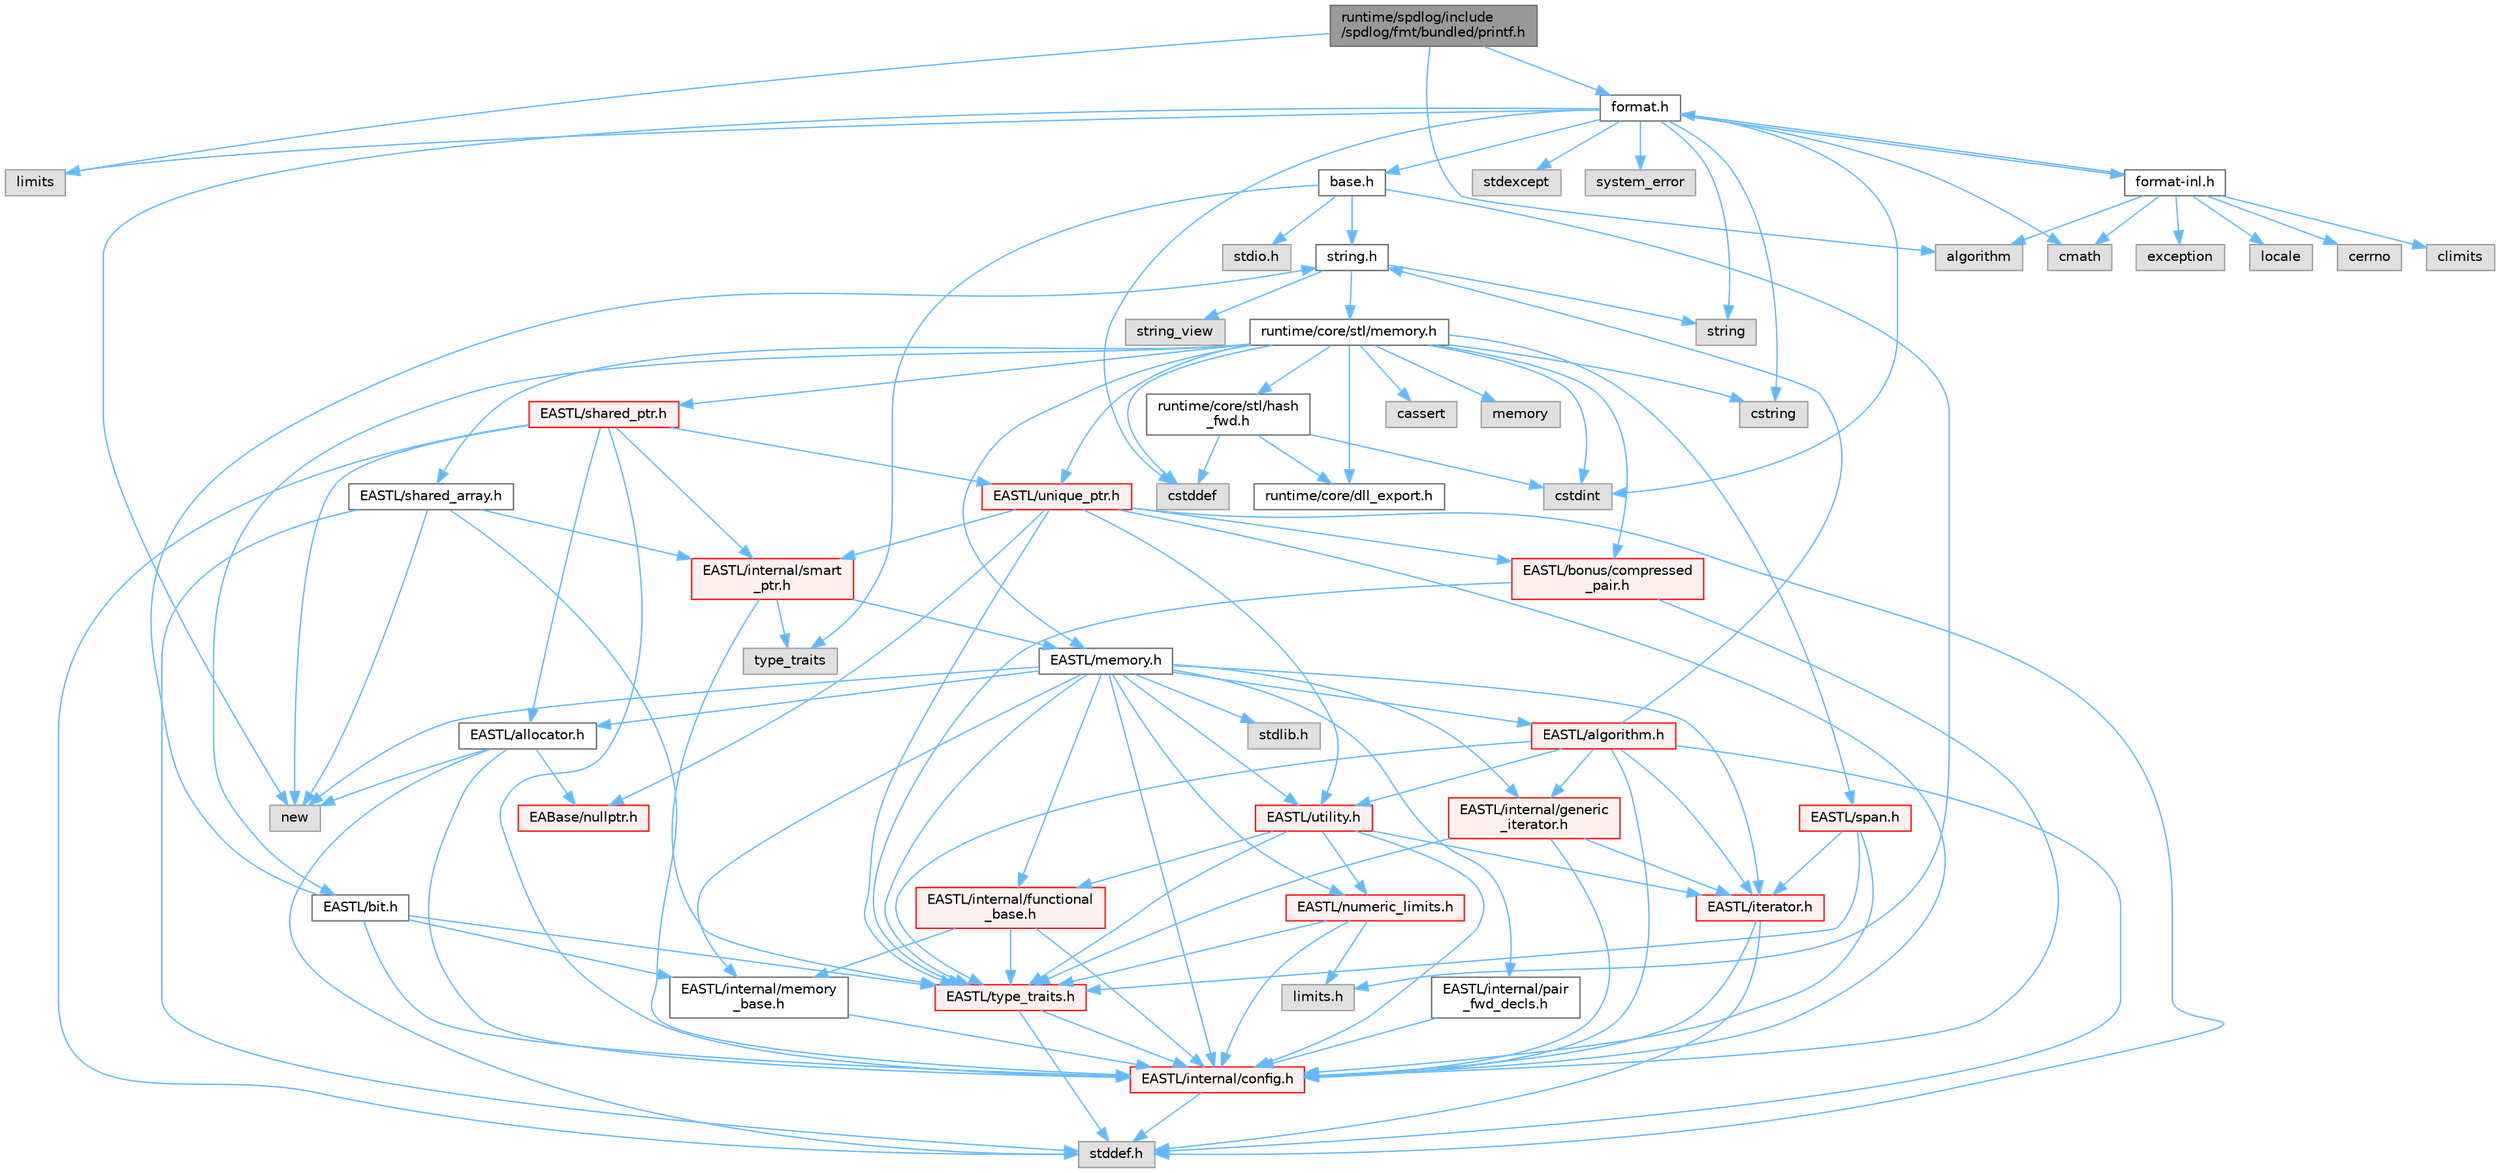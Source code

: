 digraph "runtime/spdlog/include/spdlog/fmt/bundled/printf.h"
{
 // LATEX_PDF_SIZE
  bgcolor="transparent";
  edge [fontname=Helvetica,fontsize=10,labelfontname=Helvetica,labelfontsize=10];
  node [fontname=Helvetica,fontsize=10,shape=box,height=0.2,width=0.4];
  Node1 [id="Node000001",label="runtime/spdlog/include\l/spdlog/fmt/bundled/printf.h",height=0.2,width=0.4,color="gray40", fillcolor="grey60", style="filled", fontcolor="black",tooltip=" "];
  Node1 -> Node2 [id="edge1_Node000001_Node000002",color="steelblue1",style="solid",tooltip=" "];
  Node2 [id="Node000002",label="algorithm",height=0.2,width=0.4,color="grey60", fillcolor="#E0E0E0", style="filled",tooltip=" "];
  Node1 -> Node3 [id="edge2_Node000001_Node000003",color="steelblue1",style="solid",tooltip=" "];
  Node3 [id="Node000003",label="limits",height=0.2,width=0.4,color="grey60", fillcolor="#E0E0E0", style="filled",tooltip=" "];
  Node1 -> Node4 [id="edge3_Node000001_Node000004",color="steelblue1",style="solid",tooltip=" "];
  Node4 [id="Node000004",label="format.h",height=0.2,width=0.4,color="grey40", fillcolor="white", style="filled",URL="$spdlog_2include_2spdlog_2fmt_2bundled_2format_8h.html",tooltip=" "];
  Node4 -> Node5 [id="edge4_Node000004_Node000005",color="steelblue1",style="solid",tooltip=" "];
  Node5 [id="Node000005",label="base.h",height=0.2,width=0.4,color="grey40", fillcolor="white", style="filled",URL="$base_8h.html",tooltip=" "];
  Node5 -> Node6 [id="edge5_Node000005_Node000006",color="steelblue1",style="solid",tooltip=" "];
  Node6 [id="Node000006",label="limits.h",height=0.2,width=0.4,color="grey60", fillcolor="#E0E0E0", style="filled",tooltip=" "];
  Node5 -> Node7 [id="edge6_Node000005_Node000007",color="steelblue1",style="solid",tooltip=" "];
  Node7 [id="Node000007",label="stdio.h",height=0.2,width=0.4,color="grey60", fillcolor="#E0E0E0", style="filled",tooltip=" "];
  Node5 -> Node8 [id="edge7_Node000005_Node000008",color="steelblue1",style="solid",tooltip=" "];
  Node8 [id="Node000008",label="string.h",height=0.2,width=0.4,color="grey40", fillcolor="white", style="filled",URL="$string_8h.html",tooltip=" "];
  Node8 -> Node9 [id="edge8_Node000008_Node000009",color="steelblue1",style="solid",tooltip=" "];
  Node9 [id="Node000009",label="string",height=0.2,width=0.4,color="grey60", fillcolor="#E0E0E0", style="filled",tooltip=" "];
  Node8 -> Node10 [id="edge9_Node000008_Node000010",color="steelblue1",style="solid",tooltip=" "];
  Node10 [id="Node000010",label="string_view",height=0.2,width=0.4,color="grey60", fillcolor="#E0E0E0", style="filled",tooltip=" "];
  Node8 -> Node11 [id="edge10_Node000008_Node000011",color="steelblue1",style="solid",tooltip=" "];
  Node11 [id="Node000011",label="runtime/core/stl/memory.h",height=0.2,width=0.4,color="grey40", fillcolor="white", style="filled",URL="$core_2stl_2memory_8h.html",tooltip=" "];
  Node11 -> Node12 [id="edge11_Node000011_Node000012",color="steelblue1",style="solid",tooltip=" "];
  Node12 [id="Node000012",label="cstddef",height=0.2,width=0.4,color="grey60", fillcolor="#E0E0E0", style="filled",tooltip=" "];
  Node11 -> Node13 [id="edge12_Node000011_Node000013",color="steelblue1",style="solid",tooltip=" "];
  Node13 [id="Node000013",label="cstdint",height=0.2,width=0.4,color="grey60", fillcolor="#E0E0E0", style="filled",tooltip=" "];
  Node11 -> Node14 [id="edge13_Node000011_Node000014",color="steelblue1",style="solid",tooltip=" "];
  Node14 [id="Node000014",label="cassert",height=0.2,width=0.4,color="grey60", fillcolor="#E0E0E0", style="filled",tooltip=" "];
  Node11 -> Node15 [id="edge14_Node000011_Node000015",color="steelblue1",style="solid",tooltip=" "];
  Node15 [id="Node000015",label="memory",height=0.2,width=0.4,color="grey60", fillcolor="#E0E0E0", style="filled",tooltip=" "];
  Node11 -> Node16 [id="edge15_Node000011_Node000016",color="steelblue1",style="solid",tooltip=" "];
  Node16 [id="Node000016",label="cstring",height=0.2,width=0.4,color="grey60", fillcolor="#E0E0E0", style="filled",tooltip=" "];
  Node11 -> Node17 [id="edge16_Node000011_Node000017",color="steelblue1",style="solid",tooltip=" "];
  Node17 [id="Node000017",label="EASTL/bit.h",height=0.2,width=0.4,color="grey40", fillcolor="white", style="filled",URL="$bit_8h.html",tooltip=" "];
  Node17 -> Node18 [id="edge17_Node000017_Node000018",color="steelblue1",style="solid",tooltip=" "];
  Node18 [id="Node000018",label="EASTL/internal/config.h",height=0.2,width=0.4,color="red", fillcolor="#FFF0F0", style="filled",URL="$config_8h.html",tooltip=" "];
  Node18 -> Node26 [id="edge18_Node000018_Node000026",color="steelblue1",style="solid",tooltip=" "];
  Node26 [id="Node000026",label="stddef.h",height=0.2,width=0.4,color="grey60", fillcolor="#E0E0E0", style="filled",tooltip=" "];
  Node17 -> Node27 [id="edge19_Node000017_Node000027",color="steelblue1",style="solid",tooltip=" "];
  Node27 [id="Node000027",label="EASTL/internal/memory\l_base.h",height=0.2,width=0.4,color="grey40", fillcolor="white", style="filled",URL="$memory__base_8h.html",tooltip=" "];
  Node27 -> Node18 [id="edge20_Node000027_Node000018",color="steelblue1",style="solid",tooltip=" "];
  Node17 -> Node28 [id="edge21_Node000017_Node000028",color="steelblue1",style="solid",tooltip=" "];
  Node28 [id="Node000028",label="EASTL/type_traits.h",height=0.2,width=0.4,color="red", fillcolor="#FFF0F0", style="filled",URL="$_e_a_s_t_l_2include_2_e_a_s_t_l_2type__traits_8h.html",tooltip=" "];
  Node28 -> Node18 [id="edge22_Node000028_Node000018",color="steelblue1",style="solid",tooltip=" "];
  Node28 -> Node26 [id="edge23_Node000028_Node000026",color="steelblue1",style="solid",tooltip=" "];
  Node17 -> Node8 [id="edge24_Node000017_Node000008",color="steelblue1",style="solid",tooltip=" "];
  Node11 -> Node37 [id="edge25_Node000011_Node000037",color="steelblue1",style="solid",tooltip=" "];
  Node37 [id="Node000037",label="EASTL/memory.h",height=0.2,width=0.4,color="grey40", fillcolor="white", style="filled",URL="$_e_a_s_t_l_2include_2_e_a_s_t_l_2memory_8h.html",tooltip=" "];
  Node37 -> Node18 [id="edge26_Node000037_Node000018",color="steelblue1",style="solid",tooltip=" "];
  Node37 -> Node27 [id="edge27_Node000037_Node000027",color="steelblue1",style="solid",tooltip=" "];
  Node37 -> Node38 [id="edge28_Node000037_Node000038",color="steelblue1",style="solid",tooltip=" "];
  Node38 [id="Node000038",label="EASTL/internal/generic\l_iterator.h",height=0.2,width=0.4,color="red", fillcolor="#FFF0F0", style="filled",URL="$generic__iterator_8h.html",tooltip=" "];
  Node38 -> Node18 [id="edge29_Node000038_Node000018",color="steelblue1",style="solid",tooltip=" "];
  Node38 -> Node39 [id="edge30_Node000038_Node000039",color="steelblue1",style="solid",tooltip=" "];
  Node39 [id="Node000039",label="EASTL/iterator.h",height=0.2,width=0.4,color="red", fillcolor="#FFF0F0", style="filled",URL="$_e_a_s_t_l_2include_2_e_a_s_t_l_2iterator_8h.html",tooltip=" "];
  Node39 -> Node18 [id="edge31_Node000039_Node000018",color="steelblue1",style="solid",tooltip=" "];
  Node39 -> Node26 [id="edge32_Node000039_Node000026",color="steelblue1",style="solid",tooltip=" "];
  Node38 -> Node28 [id="edge33_Node000038_Node000028",color="steelblue1",style="solid",tooltip=" "];
  Node37 -> Node42 [id="edge34_Node000037_Node000042",color="steelblue1",style="solid",tooltip=" "];
  Node42 [id="Node000042",label="EASTL/internal/pair\l_fwd_decls.h",height=0.2,width=0.4,color="grey40", fillcolor="white", style="filled",URL="$pair__fwd__decls_8h.html",tooltip=" "];
  Node42 -> Node18 [id="edge35_Node000042_Node000018",color="steelblue1",style="solid",tooltip=" "];
  Node37 -> Node43 [id="edge36_Node000037_Node000043",color="steelblue1",style="solid",tooltip=" "];
  Node43 [id="Node000043",label="EASTL/internal/functional\l_base.h",height=0.2,width=0.4,color="red", fillcolor="#FFF0F0", style="filled",URL="$functional__base_8h.html",tooltip=" "];
  Node43 -> Node18 [id="edge37_Node000043_Node000018",color="steelblue1",style="solid",tooltip=" "];
  Node43 -> Node27 [id="edge38_Node000043_Node000027",color="steelblue1",style="solid",tooltip=" "];
  Node43 -> Node28 [id="edge39_Node000043_Node000028",color="steelblue1",style="solid",tooltip=" "];
  Node37 -> Node44 [id="edge40_Node000037_Node000044",color="steelblue1",style="solid",tooltip=" "];
  Node44 [id="Node000044",label="EASTL/algorithm.h",height=0.2,width=0.4,color="red", fillcolor="#FFF0F0", style="filled",URL="$_e_a_s_t_l_2include_2_e_a_s_t_l_2algorithm_8h.html",tooltip=" "];
  Node44 -> Node18 [id="edge41_Node000044_Node000018",color="steelblue1",style="solid",tooltip=" "];
  Node44 -> Node28 [id="edge42_Node000044_Node000028",color="steelblue1",style="solid",tooltip=" "];
  Node44 -> Node39 [id="edge43_Node000044_Node000039",color="steelblue1",style="solid",tooltip=" "];
  Node44 -> Node54 [id="edge44_Node000044_Node000054",color="steelblue1",style="solid",tooltip=" "];
  Node54 [id="Node000054",label="EASTL/utility.h",height=0.2,width=0.4,color="red", fillcolor="#FFF0F0", style="filled",URL="$_e_a_s_t_l_2include_2_e_a_s_t_l_2utility_8h.html",tooltip=" "];
  Node54 -> Node18 [id="edge45_Node000054_Node000018",color="steelblue1",style="solid",tooltip=" "];
  Node54 -> Node28 [id="edge46_Node000054_Node000028",color="steelblue1",style="solid",tooltip=" "];
  Node54 -> Node39 [id="edge47_Node000054_Node000039",color="steelblue1",style="solid",tooltip=" "];
  Node54 -> Node55 [id="edge48_Node000054_Node000055",color="steelblue1",style="solid",tooltip=" "];
  Node55 [id="Node000055",label="EASTL/numeric_limits.h",height=0.2,width=0.4,color="red", fillcolor="#FFF0F0", style="filled",URL="$numeric__limits_8h.html",tooltip=" "];
  Node55 -> Node18 [id="edge49_Node000055_Node000018",color="steelblue1",style="solid",tooltip=" "];
  Node55 -> Node28 [id="edge50_Node000055_Node000028",color="steelblue1",style="solid",tooltip=" "];
  Node55 -> Node6 [id="edge51_Node000055_Node000006",color="steelblue1",style="solid",tooltip=" "];
  Node54 -> Node43 [id="edge52_Node000054_Node000043",color="steelblue1",style="solid",tooltip=" "];
  Node44 -> Node38 [id="edge53_Node000044_Node000038",color="steelblue1",style="solid",tooltip=" "];
  Node44 -> Node26 [id="edge54_Node000044_Node000026",color="steelblue1",style="solid",tooltip=" "];
  Node44 -> Node8 [id="edge55_Node000044_Node000008",color="steelblue1",style="solid",tooltip=" "];
  Node37 -> Node28 [id="edge56_Node000037_Node000028",color="steelblue1",style="solid",tooltip=" "];
  Node37 -> Node51 [id="edge57_Node000037_Node000051",color="steelblue1",style="solid",tooltip=" "];
  Node51 [id="Node000051",label="EASTL/allocator.h",height=0.2,width=0.4,color="grey40", fillcolor="white", style="filled",URL="$allocator_8h.html",tooltip=" "];
  Node51 -> Node18 [id="edge58_Node000051_Node000018",color="steelblue1",style="solid",tooltip=" "];
  Node51 -> Node30 [id="edge59_Node000051_Node000030",color="steelblue1",style="solid",tooltip=" "];
  Node30 [id="Node000030",label="EABase/nullptr.h",height=0.2,width=0.4,color="red", fillcolor="#FFF0F0", style="filled",URL="$nullptr_8h.html",tooltip=" "];
  Node51 -> Node26 [id="edge60_Node000051_Node000026",color="steelblue1",style="solid",tooltip=" "];
  Node51 -> Node52 [id="edge61_Node000051_Node000052",color="steelblue1",style="solid",tooltip=" "];
  Node52 [id="Node000052",label="new",height=0.2,width=0.4,color="grey60", fillcolor="#E0E0E0", style="filled",tooltip=" "];
  Node37 -> Node39 [id="edge62_Node000037_Node000039",color="steelblue1",style="solid",tooltip=" "];
  Node37 -> Node54 [id="edge63_Node000037_Node000054",color="steelblue1",style="solid",tooltip=" "];
  Node37 -> Node55 [id="edge64_Node000037_Node000055",color="steelblue1",style="solid",tooltip=" "];
  Node37 -> Node64 [id="edge65_Node000037_Node000064",color="steelblue1",style="solid",tooltip=" "];
  Node64 [id="Node000064",label="stdlib.h",height=0.2,width=0.4,color="grey60", fillcolor="#E0E0E0", style="filled",tooltip=" "];
  Node37 -> Node52 [id="edge66_Node000037_Node000052",color="steelblue1",style="solid",tooltip=" "];
  Node11 -> Node65 [id="edge67_Node000011_Node000065",color="steelblue1",style="solid",tooltip=" "];
  Node65 [id="Node000065",label="EASTL/shared_array.h",height=0.2,width=0.4,color="grey40", fillcolor="white", style="filled",URL="$shared__array_8h.html",tooltip=" "];
  Node65 -> Node18 [id="edge68_Node000065_Node000018",color="steelblue1",style="solid",tooltip=" "];
  Node65 -> Node66 [id="edge69_Node000065_Node000066",color="steelblue1",style="solid",tooltip=" "];
  Node66 [id="Node000066",label="EASTL/internal/smart\l_ptr.h",height=0.2,width=0.4,color="red", fillcolor="#FFF0F0", style="filled",URL="$smart__ptr_8h.html",tooltip=" "];
  Node66 -> Node67 [id="edge70_Node000066_Node000067",color="steelblue1",style="solid",tooltip=" "];
  Node67 [id="Node000067",label="type_traits",height=0.2,width=0.4,color="grey60", fillcolor="#E0E0E0", style="filled",tooltip=" "];
  Node66 -> Node37 [id="edge71_Node000066_Node000037",color="steelblue1",style="solid",tooltip=" "];
  Node66 -> Node28 [id="edge72_Node000066_Node000028",color="steelblue1",style="solid",tooltip=" "];
  Node65 -> Node52 [id="edge73_Node000065_Node000052",color="steelblue1",style="solid",tooltip=" "];
  Node65 -> Node26 [id="edge74_Node000065_Node000026",color="steelblue1",style="solid",tooltip=" "];
  Node11 -> Node68 [id="edge75_Node000011_Node000068",color="steelblue1",style="solid",tooltip=" "];
  Node68 [id="Node000068",label="EASTL/unique_ptr.h",height=0.2,width=0.4,color="red", fillcolor="#FFF0F0", style="filled",URL="$unique__ptr_8h.html",tooltip=" "];
  Node68 -> Node30 [id="edge76_Node000068_Node000030",color="steelblue1",style="solid",tooltip=" "];
  Node68 -> Node69 [id="edge77_Node000068_Node000069",color="steelblue1",style="solid",tooltip=" "];
  Node69 [id="Node000069",label="EASTL/bonus/compressed\l_pair.h",height=0.2,width=0.4,color="red", fillcolor="#FFF0F0", style="filled",URL="$compressed__pair_8h.html",tooltip=" "];
  Node69 -> Node18 [id="edge78_Node000069_Node000018",color="steelblue1",style="solid",tooltip=" "];
  Node69 -> Node28 [id="edge79_Node000069_Node000028",color="steelblue1",style="solid",tooltip=" "];
  Node68 -> Node18 [id="edge80_Node000068_Node000018",color="steelblue1",style="solid",tooltip=" "];
  Node68 -> Node66 [id="edge81_Node000068_Node000066",color="steelblue1",style="solid",tooltip=" "];
  Node68 -> Node28 [id="edge82_Node000068_Node000028",color="steelblue1",style="solid",tooltip=" "];
  Node68 -> Node54 [id="edge83_Node000068_Node000054",color="steelblue1",style="solid",tooltip=" "];
  Node68 -> Node26 [id="edge84_Node000068_Node000026",color="steelblue1",style="solid",tooltip=" "];
  Node11 -> Node71 [id="edge85_Node000011_Node000071",color="steelblue1",style="solid",tooltip=" "];
  Node71 [id="Node000071",label="EASTL/shared_ptr.h",height=0.2,width=0.4,color="red", fillcolor="#FFF0F0", style="filled",URL="$shared__ptr_8h.html",tooltip=" "];
  Node71 -> Node18 [id="edge86_Node000071_Node000018",color="steelblue1",style="solid",tooltip=" "];
  Node71 -> Node66 [id="edge87_Node000071_Node000066",color="steelblue1",style="solid",tooltip=" "];
  Node71 -> Node68 [id="edge88_Node000071_Node000068",color="steelblue1",style="solid",tooltip=" "];
  Node71 -> Node51 [id="edge89_Node000071_Node000051",color="steelblue1",style="solid",tooltip=" "];
  Node71 -> Node52 [id="edge90_Node000071_Node000052",color="steelblue1",style="solid",tooltip=" "];
  Node71 -> Node26 [id="edge91_Node000071_Node000026",color="steelblue1",style="solid",tooltip=" "];
  Node11 -> Node151 [id="edge92_Node000011_Node000151",color="steelblue1",style="solid",tooltip=" "];
  Node151 [id="Node000151",label="EASTL/span.h",height=0.2,width=0.4,color="red", fillcolor="#FFF0F0", style="filled",URL="$span_8h.html",tooltip=" "];
  Node151 -> Node18 [id="edge93_Node000151_Node000018",color="steelblue1",style="solid",tooltip=" "];
  Node151 -> Node28 [id="edge94_Node000151_Node000028",color="steelblue1",style="solid",tooltip=" "];
  Node151 -> Node39 [id="edge95_Node000151_Node000039",color="steelblue1",style="solid",tooltip=" "];
  Node11 -> Node69 [id="edge96_Node000011_Node000069",color="steelblue1",style="solid",tooltip=" "];
  Node11 -> Node154 [id="edge97_Node000011_Node000154",color="steelblue1",style="solid",tooltip=" "];
  Node154 [id="Node000154",label="runtime/core/dll_export.h",height=0.2,width=0.4,color="grey40", fillcolor="white", style="filled",URL="$dll__export_8h.html",tooltip=" "];
  Node11 -> Node155 [id="edge98_Node000011_Node000155",color="steelblue1",style="solid",tooltip=" "];
  Node155 [id="Node000155",label="runtime/core/stl/hash\l_fwd.h",height=0.2,width=0.4,color="grey40", fillcolor="white", style="filled",URL="$hash__fwd_8h.html",tooltip=" "];
  Node155 -> Node12 [id="edge99_Node000155_Node000012",color="steelblue1",style="solid",tooltip=" "];
  Node155 -> Node13 [id="edge100_Node000155_Node000013",color="steelblue1",style="solid",tooltip=" "];
  Node155 -> Node154 [id="edge101_Node000155_Node000154",color="steelblue1",style="solid",tooltip=" "];
  Node5 -> Node67 [id="edge102_Node000005_Node000067",color="steelblue1",style="solid",tooltip=" "];
  Node4 -> Node156 [id="edge103_Node000004_Node000156",color="steelblue1",style="solid",tooltip=" "];
  Node156 [id="Node000156",label="cmath",height=0.2,width=0.4,color="grey60", fillcolor="#E0E0E0", style="filled",tooltip=" "];
  Node4 -> Node12 [id="edge104_Node000004_Node000012",color="steelblue1",style="solid",tooltip=" "];
  Node4 -> Node13 [id="edge105_Node000004_Node000013",color="steelblue1",style="solid",tooltip=" "];
  Node4 -> Node16 [id="edge106_Node000004_Node000016",color="steelblue1",style="solid",tooltip=" "];
  Node4 -> Node3 [id="edge107_Node000004_Node000003",color="steelblue1",style="solid",tooltip=" "];
  Node4 -> Node52 [id="edge108_Node000004_Node000052",color="steelblue1",style="solid",tooltip=" "];
  Node4 -> Node157 [id="edge109_Node000004_Node000157",color="steelblue1",style="solid",tooltip=" "];
  Node157 [id="Node000157",label="stdexcept",height=0.2,width=0.4,color="grey60", fillcolor="#E0E0E0", style="filled",tooltip=" "];
  Node4 -> Node9 [id="edge110_Node000004_Node000009",color="steelblue1",style="solid",tooltip=" "];
  Node4 -> Node158 [id="edge111_Node000004_Node000158",color="steelblue1",style="solid",tooltip=" "];
  Node158 [id="Node000158",label="system_error",height=0.2,width=0.4,color="grey60", fillcolor="#E0E0E0", style="filled",tooltip=" "];
  Node4 -> Node159 [id="edge112_Node000004_Node000159",color="steelblue1",style="solid",tooltip=" "];
  Node159 [id="Node000159",label="format-inl.h",height=0.2,width=0.4,color="grey40", fillcolor="white", style="filled",URL="$format-inl_8h.html",tooltip=" "];
  Node159 -> Node2 [id="edge113_Node000159_Node000002",color="steelblue1",style="solid",tooltip=" "];
  Node159 -> Node160 [id="edge114_Node000159_Node000160",color="steelblue1",style="solid",tooltip=" "];
  Node160 [id="Node000160",label="cerrno",height=0.2,width=0.4,color="grey60", fillcolor="#E0E0E0", style="filled",tooltip=" "];
  Node159 -> Node161 [id="edge115_Node000159_Node000161",color="steelblue1",style="solid",tooltip=" "];
  Node161 [id="Node000161",label="climits",height=0.2,width=0.4,color="grey60", fillcolor="#E0E0E0", style="filled",tooltip=" "];
  Node159 -> Node156 [id="edge116_Node000159_Node000156",color="steelblue1",style="solid",tooltip=" "];
  Node159 -> Node162 [id="edge117_Node000159_Node000162",color="steelblue1",style="solid",tooltip=" "];
  Node162 [id="Node000162",label="exception",height=0.2,width=0.4,color="grey60", fillcolor="#E0E0E0", style="filled",tooltip=" "];
  Node159 -> Node4 [id="edge118_Node000159_Node000004",color="steelblue1",style="solid",tooltip=" "];
  Node159 -> Node163 [id="edge119_Node000159_Node000163",color="steelblue1",style="solid",tooltip=" "];
  Node163 [id="Node000163",label="locale",height=0.2,width=0.4,color="grey60", fillcolor="#E0E0E0", style="filled",tooltip=" "];
}
